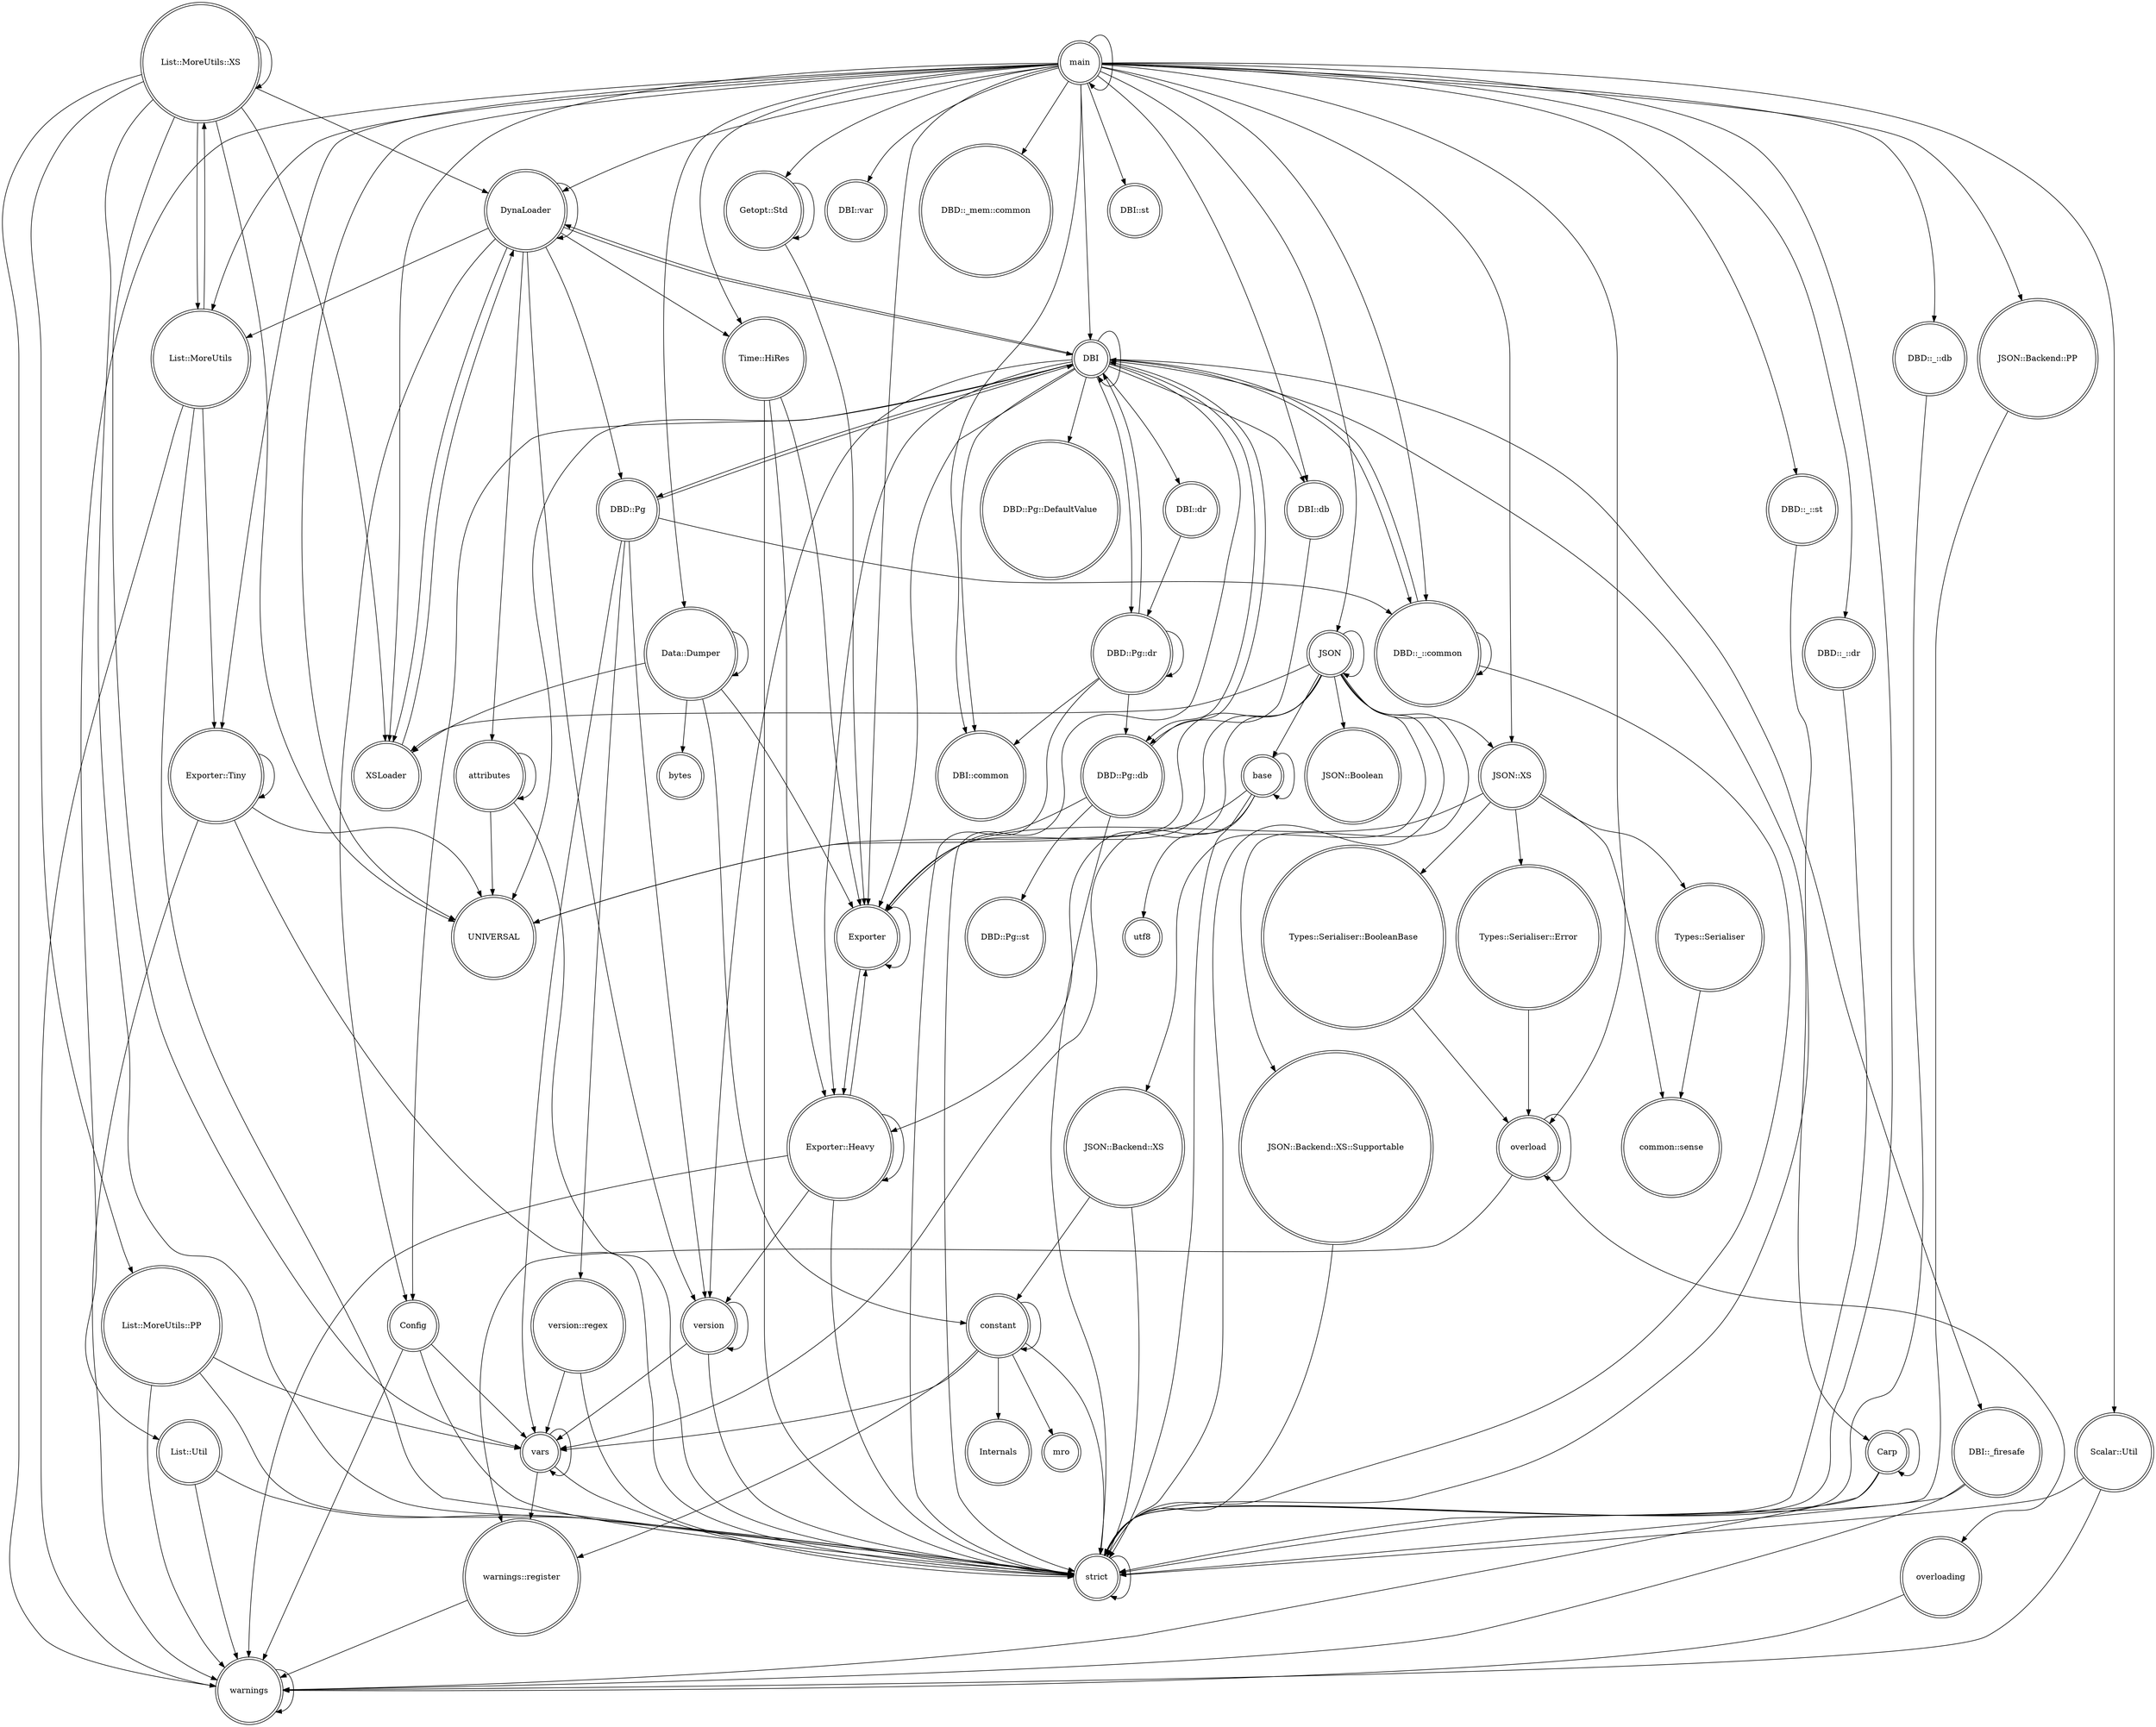 digraph {
graph [overlap=false]
node [shape=doublecircle];
"Time::HiRes" -> "strict";
"base" -> "utf8";
"List::MoreUtils::XS" -> "DynaLoader";
"version" -> "vars";
"Data::Dumper" -> "Exporter";
"List::MoreUtils::XS" -> "vars";
"List::MoreUtils::XS" -> "List::MoreUtils::PP";
"JSON::XS" -> "Types::Serialiser::BooleanBase";
"Scalar::Util" -> "strict";
"DBI::db" -> "DBD::Pg::db";
"JSON" -> "Exporter::Heavy";
"base" -> "vars";
"List::MoreUtils::XS" -> "strict";
"Exporter::Tiny" -> "Exporter::Tiny";
"Exporter::Tiny" -> "strict";
"DBI" -> "Carp";
"main" -> "JSON::XS";
"DBI" -> "DBI::_firesafe";
"XSLoader" -> "DynaLoader";
"Carp" -> "strict";
"main" -> "Exporter::Tiny";
"DBI::dr" -> "DBD::Pg::dr";
"constant" -> "warnings::register";
"main" -> "List::Util";
"Exporter::Tiny" -> "warnings";
"main" -> "main";
"DBI" -> "DBI::db";
"DBD::_::db" -> "strict";
"constant" -> "Internals";
"Time::HiRes" -> "Exporter";
"Carp" -> "Carp";
"DBD::Pg" -> "DBI";
"DBD::Pg" -> "DBD::_::common";
"DBI" -> "DBD::Pg";
"JSON::Backend::PP" -> "strict";
"main" -> "DBD::_::common";
"DBD::Pg::db" -> "DBI";
"main" -> "DBI::var";
"main" -> "DBI::common";
"main" -> "DBD::_mem::common";
"DBI" -> "DBI::dr";
"main" -> "DynaLoader";
"vars" -> "vars";
"List::Util" -> "warnings";
"main" -> "DBI::db";
"main" -> "Scalar::Util";
"DBI" -> "Exporter";
"DBD::_::st" -> "strict";
"Scalar::Util" -> "warnings";
"DynaLoader" -> "DBD::Pg";
"DBI" -> "Config";
"constant" -> "vars";
"List::MoreUtils::XS" -> "warnings";
"main" -> "JSON";
"DBD::_::common" -> "DBD::_::common";
"Exporter" -> "Exporter";
"List::MoreUtils::PP" -> "strict";
"overload" -> "overloading";
"version::regex" -> "vars";
"main" -> "DBI::st";
"DynaLoader" -> "Time::HiRes";
"main" -> "DBD::_::dr";
"List::MoreUtils" -> "strict";
"DBD::Pg::db" -> "DBD::Pg::st";
"Getopt::Std" -> "Getopt::Std";
"JSON::Backend::XS" -> "constant";
"main" -> "Getopt::Std";
"Data::Dumper" -> "constant";
"main" -> "overload";
"DBI" -> "DBD::Pg::dr";
"Types::Serialiser" -> "common::sense";
"DynaLoader" -> "version";
"DBI" -> "DBD::Pg::DefaultValue";
"strict" -> "strict";
"DBI::_firesafe" -> "strict";
"JSON::XS" -> "Types::Serialiser";
"DBD::Pg::dr" -> "DBI";
"constant" -> "mro";
"base" -> "UNIVERSAL";
"Time::HiRes" -> "Exporter::Heavy";
"DBD::Pg" -> "vars";
"Data::Dumper" -> "bytes";
"Exporter::Heavy" -> "Exporter::Heavy";
"JSON" -> "JSON::Boolean";
"List::MoreUtils::PP" -> "vars";
"DBI" -> "strict";
"Getopt::Std" -> "Exporter";
"main" -> "DBD::_::st";
"Types::Serialiser::Error" -> "overload";
"DBI" -> "DynaLoader";
"main" -> "strict";
"main" -> "List::MoreUtils";
"Exporter::Tiny" -> "UNIVERSAL";
"DBD::Pg" -> "version";
"main" -> "Exporter";
"List::MoreUtils::XS" -> "List::MoreUtils";
"Exporter::Heavy" -> "strict";
"List::MoreUtils::XS" -> "List::MoreUtils::XS";
"DBD::Pg::db" -> "strict";
"DBI" -> "version";
"DBI" -> "DBI::common";
"version" -> "version";
"Config" -> "strict";
"List::MoreUtils" -> "Exporter::Tiny";
"DBD::Pg::dr" -> "strict";
"DBI" -> "DBI";
"DynaLoader" -> "List::MoreUtils";
"DBD::Pg::dr" -> "DBD::Pg::db";
"Data::Dumper" -> "XSLoader";
"DBD::_::dr" -> "strict";
"JSON::XS" -> "Types::Serialiser::Error";
"Exporter::Heavy" -> "Exporter";
"DynaLoader" -> "DynaLoader";
"main" -> "Time::HiRes";
"main" -> "UNIVERSAL";
"JSON::Backend::XS::Supportable" -> "strict";
"JSON" -> "XSLoader";
"DBI" -> "DBD::_::common";
"attributes" -> "attributes";
"warnings" -> "warnings";
"DBD::Pg::db" -> "Exporter";
"overload" -> "overload";
"JSON" -> "Exporter";
"main" -> "XSLoader";
"JSON" -> "UNIVERSAL";
"DBI" -> "DBD::Pg::db";
"DynaLoader" -> "DBI";
"DBI" -> "Exporter::Heavy";
"Config" -> "warnings";
"List::MoreUtils::XS" -> "XSLoader";
"DynaLoader" -> "Config";
"DBI::_firesafe" -> "warnings";
"base" -> "base";
"vars" -> "strict";
"Exporter::Heavy" -> "version";
"vars" -> "warnings::register";
"version::regex" -> "strict";
"constant" -> "strict";
"Exporter::Heavy" -> "warnings";
"List::MoreUtils" -> "warnings";
"JSON::XS" -> "Exporter";
"DBD::Pg::dr" -> "DBD::Pg::dr";
"List::MoreUtils" -> "List::MoreUtils::XS";
"Data::Dumper" -> "Data::Dumper";
"List::Util" -> "strict";
"List::MoreUtils::XS" -> "UNIVERSAL";
"Exporter" -> "Exporter::Heavy";
"main" -> "DBD::_::db";
"main" -> "DBI";
"main" -> "Data::Dumper";
"DBD::Pg" -> "version::regex";
"JSON" -> "JSON::Backend::XS";
"warnings::register" -> "warnings";
"JSON" -> "JSON::XS";
"overload" -> "warnings::register";
"JSON" -> "strict";
"JSON::Backend::XS" -> "strict";
"attributes" -> "strict";
"main" -> "JSON::Backend::PP";
"JSON" -> "JSON::Backend::XS::Supportable";
"DBD::_::common" -> "DBI";
"List::MoreUtils::PP" -> "warnings";
"DBD::_::common" -> "strict";
"attributes" -> "UNIVERSAL";
"Config" -> "vars";
"base" -> "strict";
"constant" -> "constant";
"Carp" -> "warnings";
"DBI" -> "UNIVERSAL";
"overloading" -> "warnings";
"DBD::Pg::dr" -> "DBI::common";
"DynaLoader" -> "attributes";
"Types::Serialiser::BooleanBase" -> "overload";
"JSON" -> "JSON";
"version" -> "strict";
"JSON" -> "base";
"JSON::XS" -> "common::sense";
"DynaLoader" -> "XSLoader";
}
